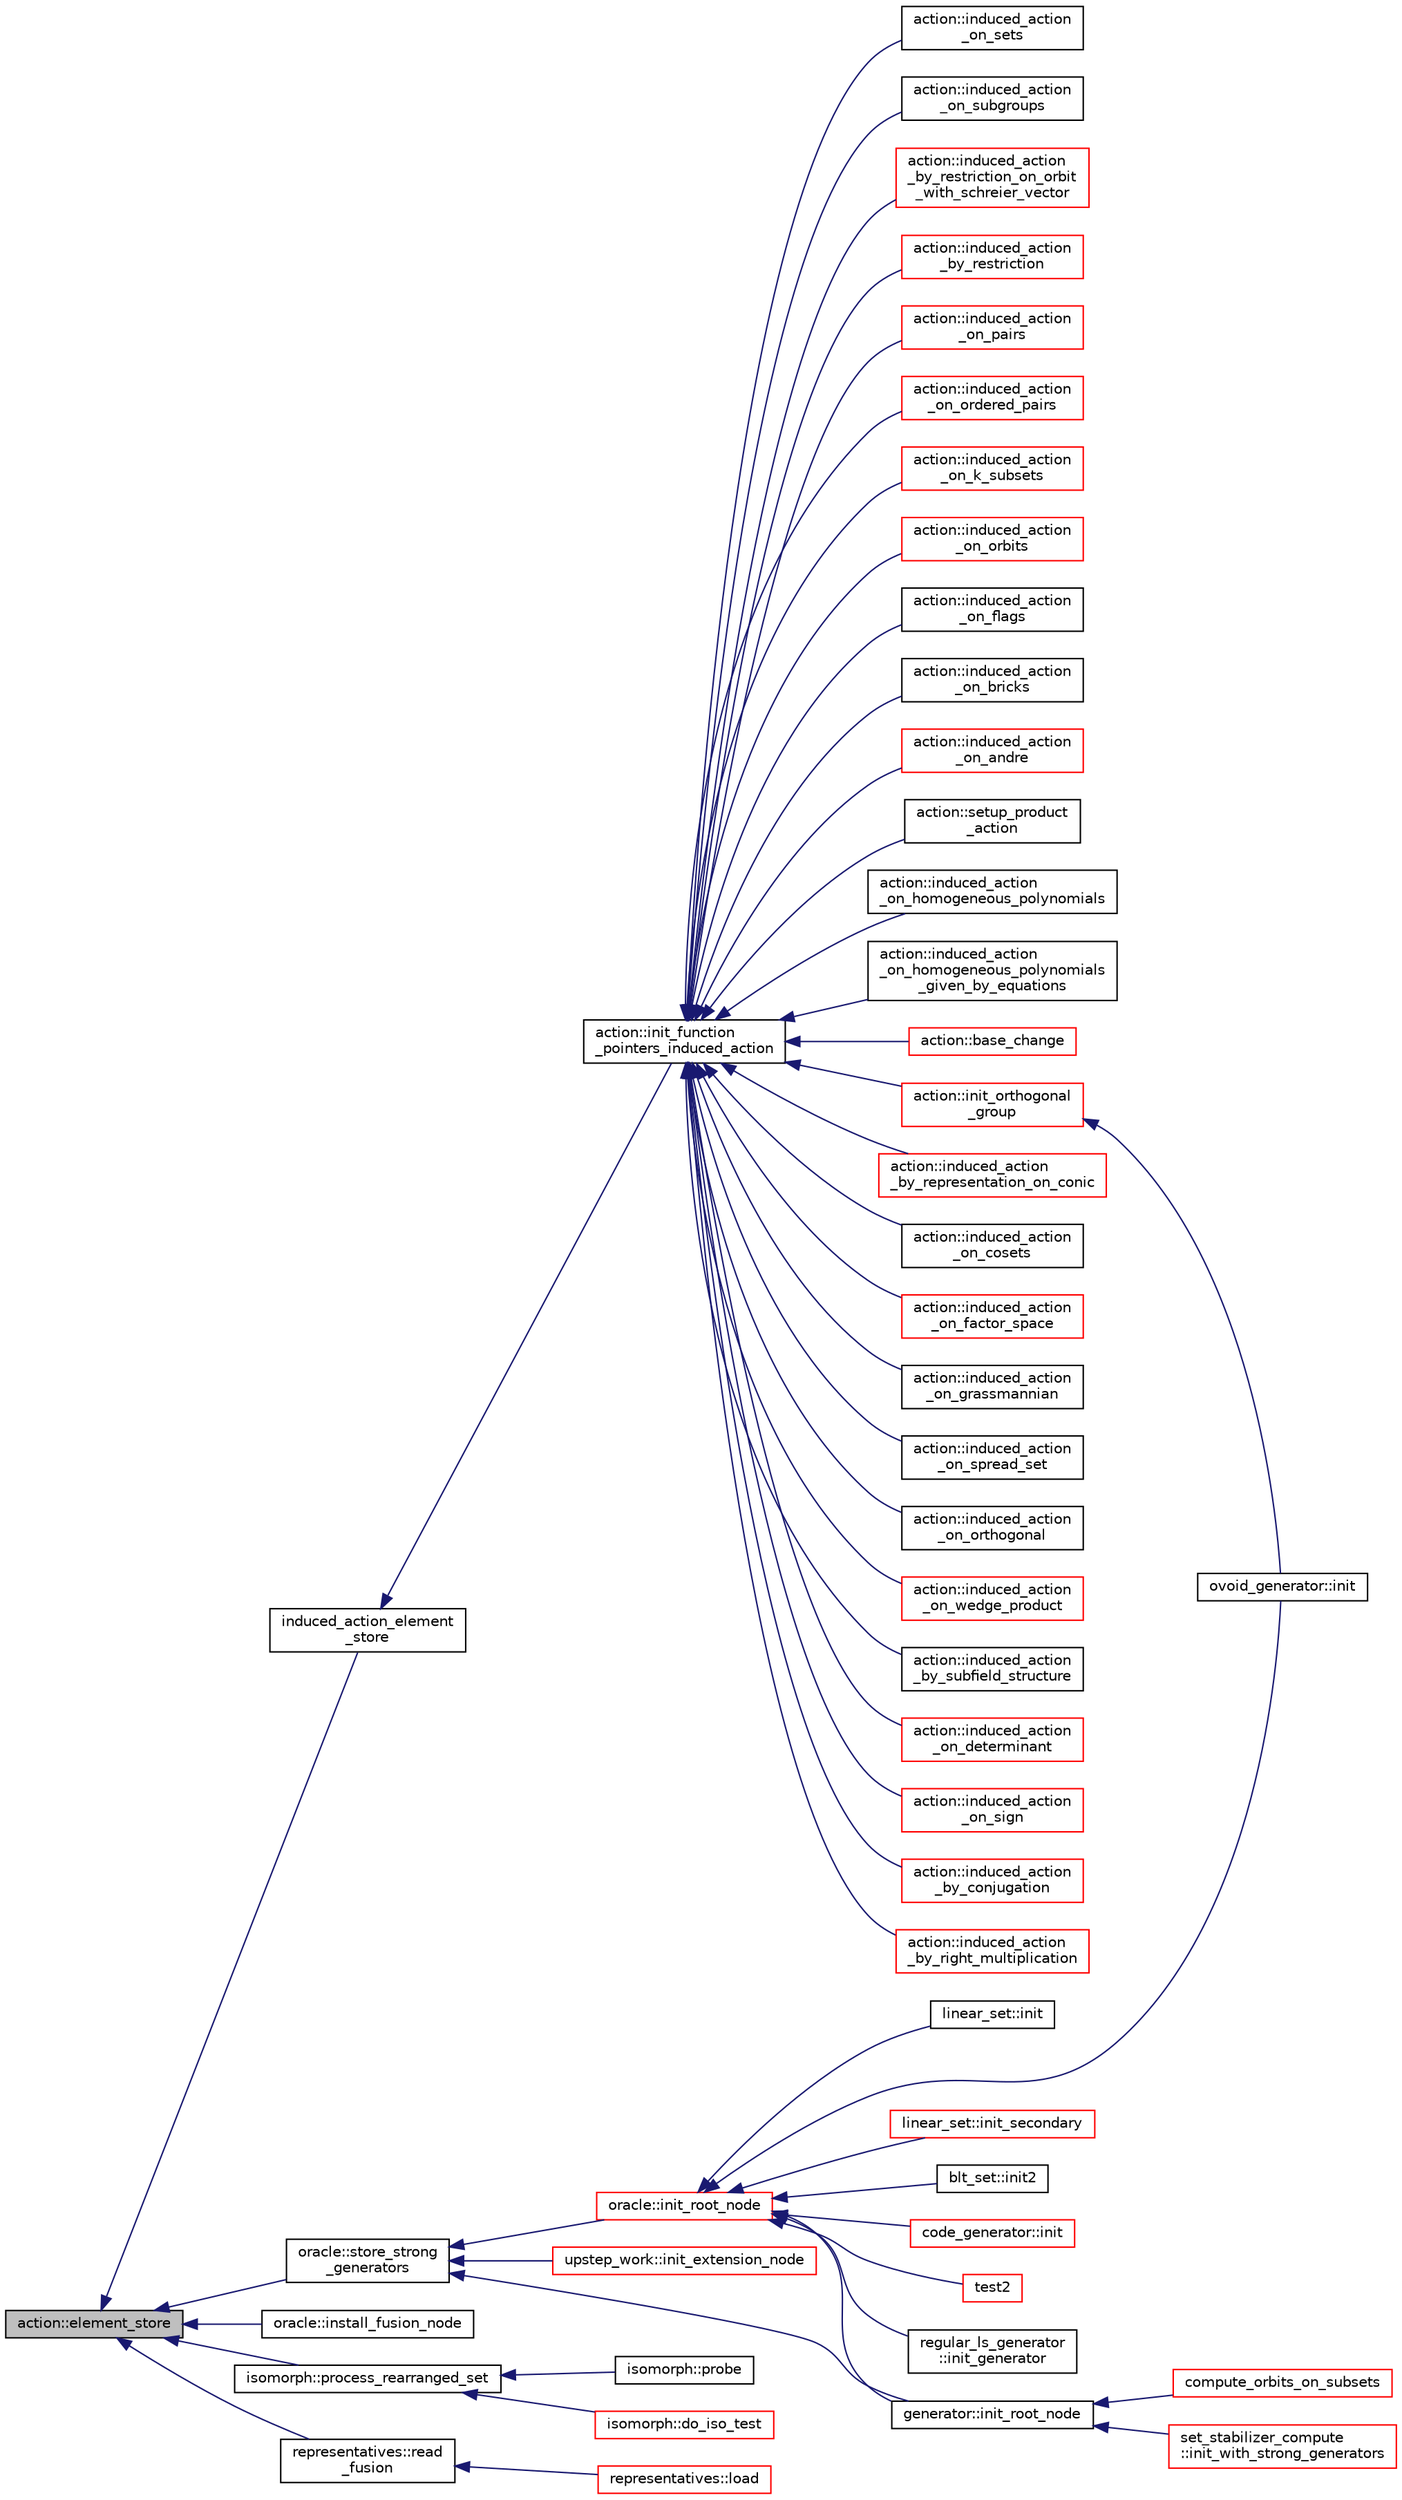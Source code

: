 digraph "action::element_store"
{
  edge [fontname="Helvetica",fontsize="10",labelfontname="Helvetica",labelfontsize="10"];
  node [fontname="Helvetica",fontsize="10",shape=record];
  rankdir="LR";
  Node10363 [label="action::element_store",height=0.2,width=0.4,color="black", fillcolor="grey75", style="filled", fontcolor="black"];
  Node10363 -> Node10364 [dir="back",color="midnightblue",fontsize="10",style="solid",fontname="Helvetica"];
  Node10364 [label="induced_action_element\l_store",height=0.2,width=0.4,color="black", fillcolor="white", style="filled",URL="$d3/d27/interface_8_c.html#a23d42fb239ba7e886b1fb9fc96f1a3be"];
  Node10364 -> Node10365 [dir="back",color="midnightblue",fontsize="10",style="solid",fontname="Helvetica"];
  Node10365 [label="action::init_function\l_pointers_induced_action",height=0.2,width=0.4,color="black", fillcolor="white", style="filled",URL="$d2/d86/classaction.html#a3b9287d084b24f7a3b9532a7589c58de"];
  Node10365 -> Node10366 [dir="back",color="midnightblue",fontsize="10",style="solid",fontname="Helvetica"];
  Node10366 [label="action::induced_action\l_by_representation_on_conic",height=0.2,width=0.4,color="red", fillcolor="white", style="filled",URL="$d2/d86/classaction.html#a228538e3f07bc186db8eb5da8b90f617"];
  Node10365 -> Node10374 [dir="back",color="midnightblue",fontsize="10",style="solid",fontname="Helvetica"];
  Node10374 [label="action::induced_action\l_on_cosets",height=0.2,width=0.4,color="black", fillcolor="white", style="filled",URL="$d2/d86/classaction.html#acbdff5ffed42af6a01f07dffb2787237"];
  Node10365 -> Node10375 [dir="back",color="midnightblue",fontsize="10",style="solid",fontname="Helvetica"];
  Node10375 [label="action::induced_action\l_on_factor_space",height=0.2,width=0.4,color="red", fillcolor="white", style="filled",URL="$d2/d86/classaction.html#af501ff2aa74fb6049bee5c01cd8b909b"];
  Node10365 -> Node10457 [dir="back",color="midnightblue",fontsize="10",style="solid",fontname="Helvetica"];
  Node10457 [label="action::induced_action\l_on_grassmannian",height=0.2,width=0.4,color="black", fillcolor="white", style="filled",URL="$d2/d86/classaction.html#a295b730ecc0b0bf30f714094fef956ea"];
  Node10365 -> Node10458 [dir="back",color="midnightblue",fontsize="10",style="solid",fontname="Helvetica"];
  Node10458 [label="action::induced_action\l_on_spread_set",height=0.2,width=0.4,color="black", fillcolor="white", style="filled",URL="$d2/d86/classaction.html#a7c5839c650592f083dc850d81ed05a5b"];
  Node10365 -> Node10459 [dir="back",color="midnightblue",fontsize="10",style="solid",fontname="Helvetica"];
  Node10459 [label="action::induced_action\l_on_orthogonal",height=0.2,width=0.4,color="black", fillcolor="white", style="filled",URL="$d2/d86/classaction.html#a4f191cee643a81d7f18a4d729084e945"];
  Node10365 -> Node10460 [dir="back",color="midnightblue",fontsize="10",style="solid",fontname="Helvetica"];
  Node10460 [label="action::induced_action\l_on_wedge_product",height=0.2,width=0.4,color="red", fillcolor="white", style="filled",URL="$d2/d86/classaction.html#af13a5da25b8e8597ab695edff222fb6a"];
  Node10365 -> Node10462 [dir="back",color="midnightblue",fontsize="10",style="solid",fontname="Helvetica"];
  Node10462 [label="action::induced_action\l_by_subfield_structure",height=0.2,width=0.4,color="black", fillcolor="white", style="filled",URL="$d2/d86/classaction.html#add42951bdab176ceed6cc4af05dfa948"];
  Node10365 -> Node10463 [dir="back",color="midnightblue",fontsize="10",style="solid",fontname="Helvetica"];
  Node10463 [label="action::induced_action\l_on_determinant",height=0.2,width=0.4,color="red", fillcolor="white", style="filled",URL="$d2/d86/classaction.html#aa6b9d3c2ded2cae185ee31f2200ad0b5"];
  Node10365 -> Node10466 [dir="back",color="midnightblue",fontsize="10",style="solid",fontname="Helvetica"];
  Node10466 [label="action::induced_action\l_on_sign",height=0.2,width=0.4,color="red", fillcolor="white", style="filled",URL="$d2/d86/classaction.html#ab17b07971b94eae7c5efa21b33f643f1"];
  Node10365 -> Node10468 [dir="back",color="midnightblue",fontsize="10",style="solid",fontname="Helvetica"];
  Node10468 [label="action::induced_action\l_by_conjugation",height=0.2,width=0.4,color="red", fillcolor="white", style="filled",URL="$d2/d86/classaction.html#a45fb7703c6acac791acdcde339d21cc2"];
  Node10365 -> Node10476 [dir="back",color="midnightblue",fontsize="10",style="solid",fontname="Helvetica"];
  Node10476 [label="action::induced_action\l_by_right_multiplication",height=0.2,width=0.4,color="red", fillcolor="white", style="filled",URL="$d2/d86/classaction.html#aafa2818d9d98046507e2754938be0c04"];
  Node10365 -> Node10479 [dir="back",color="midnightblue",fontsize="10",style="solid",fontname="Helvetica"];
  Node10479 [label="action::induced_action\l_on_sets",height=0.2,width=0.4,color="black", fillcolor="white", style="filled",URL="$d2/d86/classaction.html#a09639acee6b88644c103b17050cc32f1"];
  Node10365 -> Node10480 [dir="back",color="midnightblue",fontsize="10",style="solid",fontname="Helvetica"];
  Node10480 [label="action::induced_action\l_on_subgroups",height=0.2,width=0.4,color="black", fillcolor="white", style="filled",URL="$d2/d86/classaction.html#ad0de7ea45a2a73c1b8e0f52ee3ce4610"];
  Node10365 -> Node10481 [dir="back",color="midnightblue",fontsize="10",style="solid",fontname="Helvetica"];
  Node10481 [label="action::induced_action\l_by_restriction_on_orbit\l_with_schreier_vector",height=0.2,width=0.4,color="red", fillcolor="white", style="filled",URL="$d2/d86/classaction.html#ad3ddab72625d9bebe7ac8eaef488cf4c"];
  Node10365 -> Node10483 [dir="back",color="midnightblue",fontsize="10",style="solid",fontname="Helvetica"];
  Node10483 [label="action::induced_action\l_by_restriction",height=0.2,width=0.4,color="red", fillcolor="white", style="filled",URL="$d2/d86/classaction.html#a37c21f74a97c921d882a308370c06357"];
  Node10365 -> Node10523 [dir="back",color="midnightblue",fontsize="10",style="solid",fontname="Helvetica"];
  Node10523 [label="action::induced_action\l_on_pairs",height=0.2,width=0.4,color="red", fillcolor="white", style="filled",URL="$d2/d86/classaction.html#a4b01c7b3cc749218e9dbd84b9fed90b3"];
  Node10365 -> Node10525 [dir="back",color="midnightblue",fontsize="10",style="solid",fontname="Helvetica"];
  Node10525 [label="action::induced_action\l_on_ordered_pairs",height=0.2,width=0.4,color="red", fillcolor="white", style="filled",URL="$d2/d86/classaction.html#ad290e0cc115881e0b9ddab7f7071975e"];
  Node10365 -> Node10526 [dir="back",color="midnightblue",fontsize="10",style="solid",fontname="Helvetica"];
  Node10526 [label="action::induced_action\l_on_k_subsets",height=0.2,width=0.4,color="red", fillcolor="white", style="filled",URL="$d2/d86/classaction.html#a2eb6058853cffc4c099099e07ecbe612"];
  Node10365 -> Node10528 [dir="back",color="midnightblue",fontsize="10",style="solid",fontname="Helvetica"];
  Node10528 [label="action::induced_action\l_on_orbits",height=0.2,width=0.4,color="red", fillcolor="white", style="filled",URL="$d2/d86/classaction.html#a875913e4919877fe3dcae039ce44d7d8"];
  Node10365 -> Node10532 [dir="back",color="midnightblue",fontsize="10",style="solid",fontname="Helvetica"];
  Node10532 [label="action::induced_action\l_on_flags",height=0.2,width=0.4,color="black", fillcolor="white", style="filled",URL="$d2/d86/classaction.html#afb1ac2fda2a79462e38c133330982341"];
  Node10365 -> Node10533 [dir="back",color="midnightblue",fontsize="10",style="solid",fontname="Helvetica"];
  Node10533 [label="action::induced_action\l_on_bricks",height=0.2,width=0.4,color="black", fillcolor="white", style="filled",URL="$d2/d86/classaction.html#a71c71472fda2eefb125cd852d5feb306"];
  Node10365 -> Node10534 [dir="back",color="midnightblue",fontsize="10",style="solid",fontname="Helvetica"];
  Node10534 [label="action::induced_action\l_on_andre",height=0.2,width=0.4,color="red", fillcolor="white", style="filled",URL="$d2/d86/classaction.html#a917efe5d7ae49b86dbf397540939fea4"];
  Node10365 -> Node10536 [dir="back",color="midnightblue",fontsize="10",style="solid",fontname="Helvetica"];
  Node10536 [label="action::setup_product\l_action",height=0.2,width=0.4,color="black", fillcolor="white", style="filled",URL="$d2/d86/classaction.html#a35c717fb546189c007a89bb7b133e2f6"];
  Node10365 -> Node10537 [dir="back",color="midnightblue",fontsize="10",style="solid",fontname="Helvetica"];
  Node10537 [label="action::induced_action\l_on_homogeneous_polynomials",height=0.2,width=0.4,color="black", fillcolor="white", style="filled",URL="$d2/d86/classaction.html#acafe8fb1e63926ce35338a292b621f8a"];
  Node10365 -> Node10538 [dir="back",color="midnightblue",fontsize="10",style="solid",fontname="Helvetica"];
  Node10538 [label="action::induced_action\l_on_homogeneous_polynomials\l_given_by_equations",height=0.2,width=0.4,color="black", fillcolor="white", style="filled",URL="$d2/d86/classaction.html#a8f8df8dabfaa711297c20d44a2c1946a"];
  Node10365 -> Node10539 [dir="back",color="midnightblue",fontsize="10",style="solid",fontname="Helvetica"];
  Node10539 [label="action::base_change",height=0.2,width=0.4,color="red", fillcolor="white", style="filled",URL="$d2/d86/classaction.html#a1cab1a81da804692affaf9b7060c90f6"];
  Node10365 -> Node10567 [dir="back",color="midnightblue",fontsize="10",style="solid",fontname="Helvetica"];
  Node10567 [label="action::init_orthogonal\l_group",height=0.2,width=0.4,color="red", fillcolor="white", style="filled",URL="$d2/d86/classaction.html#a2cfe124956ed67d8b7a927bb44847cc2"];
  Node10567 -> Node10569 [dir="back",color="midnightblue",fontsize="10",style="solid",fontname="Helvetica"];
  Node10569 [label="ovoid_generator::init",height=0.2,width=0.4,color="black", fillcolor="white", style="filled",URL="$d3/daf/classovoid__generator.html#a44d90a4751554076f432f35089a964c2"];
  Node10363 -> Node10575 [dir="back",color="midnightblue",fontsize="10",style="solid",fontname="Helvetica"];
  Node10575 [label="oracle::store_strong\l_generators",height=0.2,width=0.4,color="black", fillcolor="white", style="filled",URL="$d7/da7/classoracle.html#a905d0cad4b33515e581039ed8902b3be"];
  Node10575 -> Node10576 [dir="back",color="midnightblue",fontsize="10",style="solid",fontname="Helvetica"];
  Node10576 [label="generator::init_root_node",height=0.2,width=0.4,color="black", fillcolor="white", style="filled",URL="$d7/d73/classgenerator.html#af772cc76eb68482a86e61fbd51672513"];
  Node10576 -> Node10405 [dir="back",color="midnightblue",fontsize="10",style="solid",fontname="Helvetica"];
  Node10405 [label="compute_orbits_on_subsets",height=0.2,width=0.4,color="red", fillcolor="white", style="filled",URL="$d3/d35/snakes__and__ladders__global_8_c.html#af33697aede0480110b1227f727252637"];
  Node10576 -> Node10577 [dir="back",color="midnightblue",fontsize="10",style="solid",fontname="Helvetica"];
  Node10577 [label="set_stabilizer_compute\l::init_with_strong_generators",height=0.2,width=0.4,color="red", fillcolor="white", style="filled",URL="$d8/dc6/classset__stabilizer__compute.html#ad6def8c34e1eba080f0383038cd76016"];
  Node10575 -> Node10579 [dir="back",color="midnightblue",fontsize="10",style="solid",fontname="Helvetica"];
  Node10579 [label="oracle::init_root_node",height=0.2,width=0.4,color="red", fillcolor="white", style="filled",URL="$d7/da7/classoracle.html#a39267b7776b0cc2d93cda40fce9813a2"];
  Node10579 -> Node10580 [dir="back",color="midnightblue",fontsize="10",style="solid",fontname="Helvetica"];
  Node10580 [label="blt_set::init2",height=0.2,width=0.4,color="black", fillcolor="white", style="filled",URL="$d1/d3d/classblt__set.html#a3f1204faeab71c253039beffa3e6ee76"];
  Node10579 -> Node10369 [dir="back",color="midnightblue",fontsize="10",style="solid",fontname="Helvetica"];
  Node10369 [label="code_generator::init",height=0.2,width=0.4,color="red", fillcolor="white", style="filled",URL="$db/d37/classcode__generator.html#acfaa1e8badf6f30255203f499b130af8"];
  Node10579 -> Node10569 [dir="back",color="midnightblue",fontsize="10",style="solid",fontname="Helvetica"];
  Node10579 -> Node10399 [dir="back",color="midnightblue",fontsize="10",style="solid",fontname="Helvetica"];
  Node10399 [label="test2",height=0.2,width=0.4,color="red", fillcolor="white", style="filled",URL="$d9/db0/factor__space_8_c.html#a39d73a812e5fd8f1bc111e948368cb10"];
  Node10579 -> Node10581 [dir="back",color="midnightblue",fontsize="10",style="solid",fontname="Helvetica"];
  Node10581 [label="regular_ls_generator\l::init_generator",height=0.2,width=0.4,color="black", fillcolor="white", style="filled",URL="$d2/dd8/classregular__ls__generator.html#ad2d853778456c12a007b975c38f60ab3"];
  Node10579 -> Node10446 [dir="back",color="midnightblue",fontsize="10",style="solid",fontname="Helvetica"];
  Node10446 [label="linear_set::init",height=0.2,width=0.4,color="black", fillcolor="white", style="filled",URL="$dd/d86/classlinear__set.html#a7ab24e84423749047d5465cb15505475"];
  Node10579 -> Node10403 [dir="back",color="midnightblue",fontsize="10",style="solid",fontname="Helvetica"];
  Node10403 [label="linear_set::init_secondary",height=0.2,width=0.4,color="red", fillcolor="white", style="filled",URL="$dd/d86/classlinear__set.html#a7bf8cd7805559b5762921687a7c1ed97"];
  Node10579 -> Node10576 [dir="back",color="midnightblue",fontsize="10",style="solid",fontname="Helvetica"];
  Node10575 -> Node10379 [dir="back",color="midnightblue",fontsize="10",style="solid",fontname="Helvetica"];
  Node10379 [label="upstep_work::init_extension_node",height=0.2,width=0.4,color="red", fillcolor="white", style="filled",URL="$d2/dd6/classupstep__work.html#ad74931a4c6dc97102d405a755433297d"];
  Node10363 -> Node10584 [dir="back",color="midnightblue",fontsize="10",style="solid",fontname="Helvetica"];
  Node10584 [label="oracle::install_fusion_node",height=0.2,width=0.4,color="black", fillcolor="white", style="filled",URL="$d7/da7/classoracle.html#a8375f717ccaea657f03f4d03fa68a9a2"];
  Node10363 -> Node10522 [dir="back",color="midnightblue",fontsize="10",style="solid",fontname="Helvetica"];
  Node10522 [label="isomorph::process_rearranged_set",height=0.2,width=0.4,color="black", fillcolor="white", style="filled",URL="$d3/d5f/classisomorph.html#a7767fd5f1da6dfd7f93810be99ba4ab6"];
  Node10522 -> Node10518 [dir="back",color="midnightblue",fontsize="10",style="solid",fontname="Helvetica"];
  Node10518 [label="isomorph::probe",height=0.2,width=0.4,color="black", fillcolor="white", style="filled",URL="$d3/d5f/classisomorph.html#a9cb6fed7b6ac639d886b117a1f454441"];
  Node10522 -> Node10519 [dir="back",color="midnightblue",fontsize="10",style="solid",fontname="Helvetica"];
  Node10519 [label="isomorph::do_iso_test",height=0.2,width=0.4,color="red", fillcolor="white", style="filled",URL="$d3/d5f/classisomorph.html#a51fc3bf5cc3a99282a489b2df37ee24e"];
  Node10363 -> Node10585 [dir="back",color="midnightblue",fontsize="10",style="solid",fontname="Helvetica"];
  Node10585 [label="representatives::read\l_fusion",height=0.2,width=0.4,color="black", fillcolor="white", style="filled",URL="$da/dc1/classrepresentatives.html#a5ced64d9af0c5e0ad46b9ba6244ac332"];
  Node10585 -> Node10586 [dir="back",color="midnightblue",fontsize="10",style="solid",fontname="Helvetica"];
  Node10586 [label="representatives::load",height=0.2,width=0.4,color="red", fillcolor="white", style="filled",URL="$da/dc1/classrepresentatives.html#af9a82206de511896846f35ea46d29515"];
}
